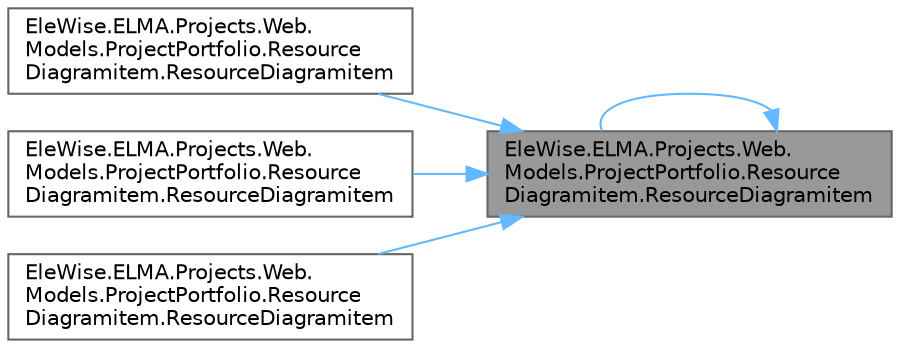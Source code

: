 digraph "EleWise.ELMA.Projects.Web.Models.ProjectPortfolio.ResourceDiagramitem.ResourceDiagramitem"
{
 // LATEX_PDF_SIZE
  bgcolor="transparent";
  edge [fontname=Helvetica,fontsize=10,labelfontname=Helvetica,labelfontsize=10];
  node [fontname=Helvetica,fontsize=10,shape=box,height=0.2,width=0.4];
  rankdir="RL";
  Node1 [id="Node000001",label="EleWise.ELMA.Projects.Web.\lModels.ProjectPortfolio.Resource\lDiagramitem.ResourceDiagramitem",height=0.2,width=0.4,color="gray40", fillcolor="grey60", style="filled", fontcolor="black",tooltip="Конструктор для трудового ресурса"];
  Node1 -> Node2 [id="edge1_Node000001_Node000002",dir="back",color="steelblue1",style="solid",tooltip=" "];
  Node2 [id="Node000002",label="EleWise.ELMA.Projects.Web.\lModels.ProjectPortfolio.Resource\lDiagramitem.ResourceDiagramitem",height=0.2,width=0.4,color="grey40", fillcolor="white", style="filled",URL="$class_ele_wise_1_1_e_l_m_a_1_1_projects_1_1_web_1_1_models_1_1_project_portfolio_1_1_resource_diagramitem.html#a54da89914763c570f316b5200ab666d8",tooltip="Загрузка проекта по техническому ресурсу"];
  Node1 -> Node3 [id="edge2_Node000001_Node000003",dir="back",color="steelblue1",style="solid",tooltip=" "];
  Node3 [id="Node000003",label="EleWise.ELMA.Projects.Web.\lModels.ProjectPortfolio.Resource\lDiagramitem.ResourceDiagramitem",height=0.2,width=0.4,color="grey40", fillcolor="white", style="filled",URL="$class_ele_wise_1_1_e_l_m_a_1_1_projects_1_1_web_1_1_models_1_1_project_portfolio_1_1_resource_diagramitem.html#ab6fc6e10e5353e054b5b5d41f550b5ec",tooltip="Загрузка проекта по трудовому ресурсу"];
  Node1 -> Node4 [id="edge3_Node000001_Node000004",dir="back",color="steelblue1",style="solid",tooltip=" "];
  Node4 [id="Node000004",label="EleWise.ELMA.Projects.Web.\lModels.ProjectPortfolio.Resource\lDiagramitem.ResourceDiagramitem",height=0.2,width=0.4,color="grey40", fillcolor="white", style="filled",URL="$class_ele_wise_1_1_e_l_m_a_1_1_projects_1_1_web_1_1_models_1_1_project_portfolio_1_1_resource_diagramitem.html#a8f5c9c5bf50e079f27d2a51c417974f2",tooltip="Конструктор для технического ресурса"];
  Node1 -> Node1 [id="edge4_Node000001_Node000001",dir="back",color="steelblue1",style="solid",tooltip=" "];
}
